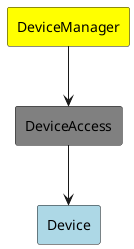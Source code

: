 @startuml Call Chain Power Down after Timout

skinparam ComponentStyle rectangle

[DeviceManager] #Yellow
[DeviceAccess] #Grey
[Device] #LightBlue

DeviceManager --> DeviceAccess
DeviceAccess --> Device

@enduml